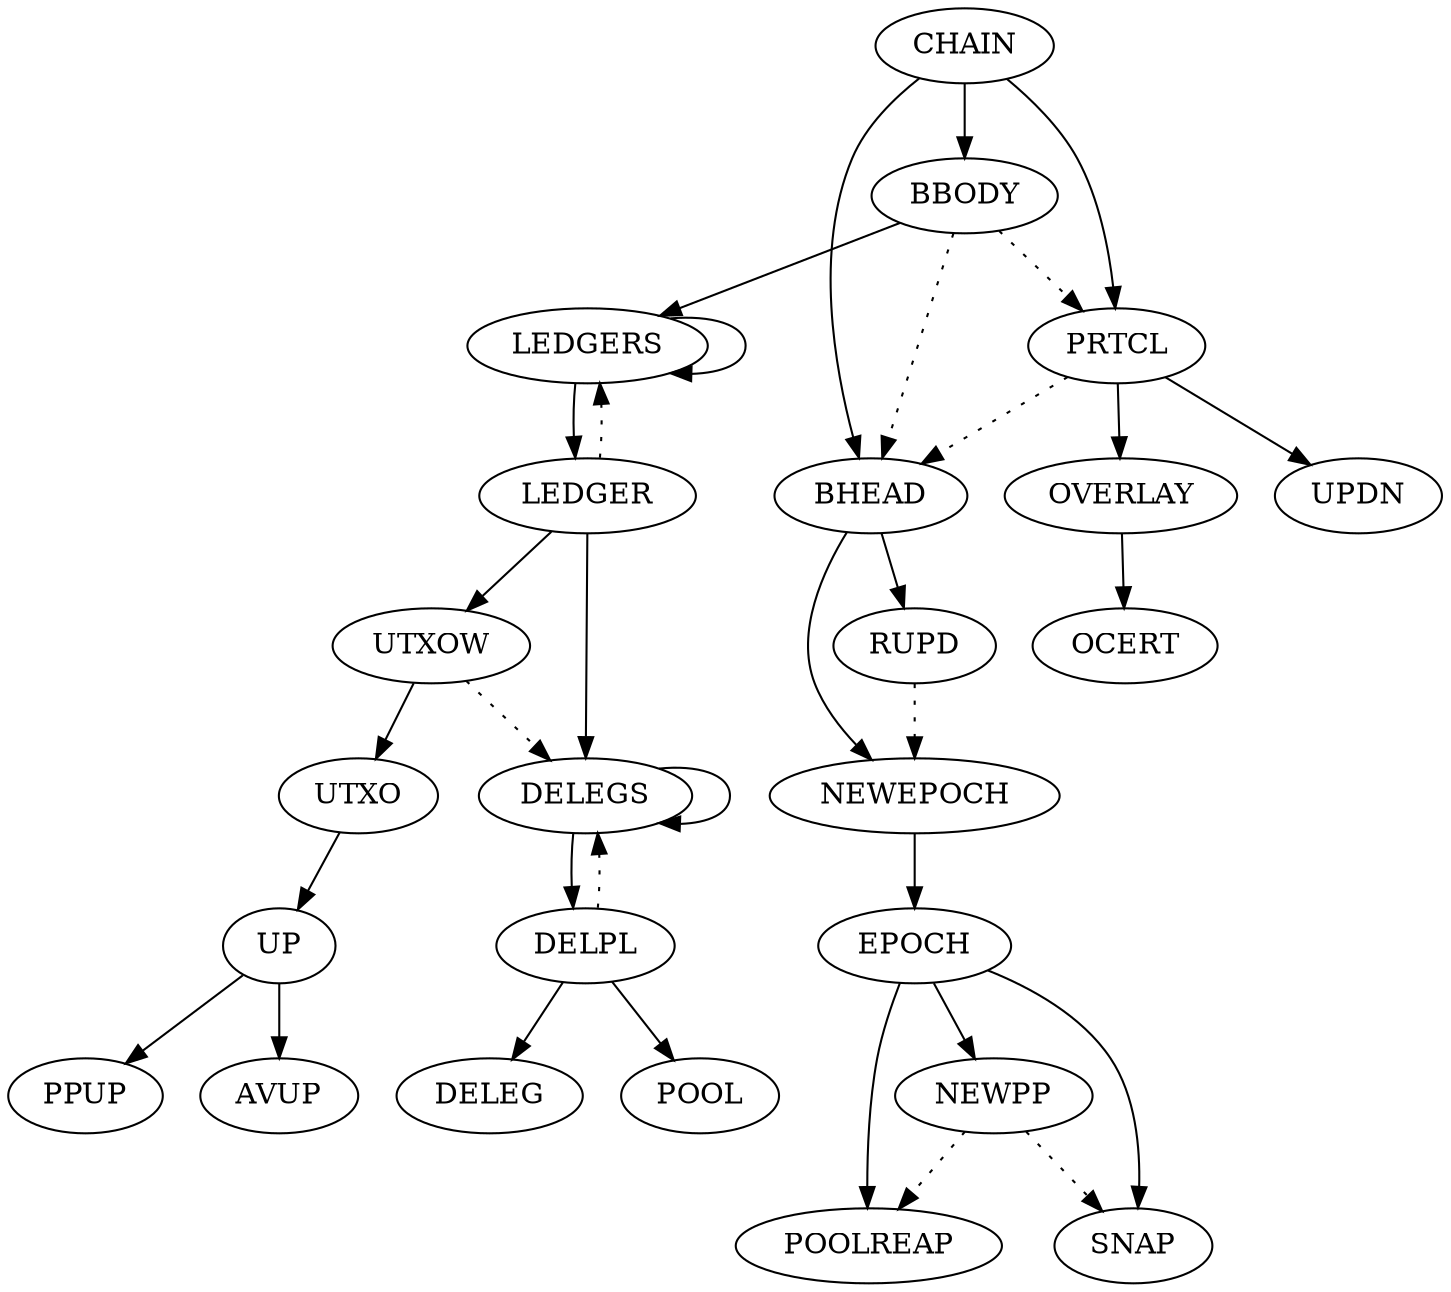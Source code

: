 digraph STS {
        CHAIN -> BBODY
        CHAIN -> PRTCL
        CHAIN -> BHEAD
        BBODY -> PRTCL [style=dotted]
        BBODY -> BHEAD [style=dotted]
        PRTCL -> BHEAD [style=dotted]

        UTXOW -> UTXO
        UTXOW -> DELEGS [style=dotted]
        UTXO  -> UP

        UP -> PPUP
        UP -> AVUP

        DELEGS -> DELPL
        DELEGS -> DELEGS
        DELPL  -> DELEGS [style=dotted]

        DELPL -> DELEG
        DELPL -> POOL

        LEDGER -> DELEGS
        LEDGER -> UTXOW

        LEDGERS -> LEDGER
        LEDGERS -> LEDGERS
        LEDGER  -> LEDGERS [style=dotted]

        EPOCH -> SNAP
        EPOCH -> POOLREAP
        EPOCH -> NEWPP
        NEWPP -> POOLREAP [style=dotted]
        NEWPP -> SNAP [style=dotted]

        NEWEPOCH -> EPOCH

        BHEAD -> RUPD
        BHEAD -> NEWEPOCH
        RUPD -> NEWEPOCH [style=dotted]

        OVERLAY -> OCERT

        PRTCL -> UPDN
        PRTCL -> OVERLAY

        BBODY -> LEDGERS
}
